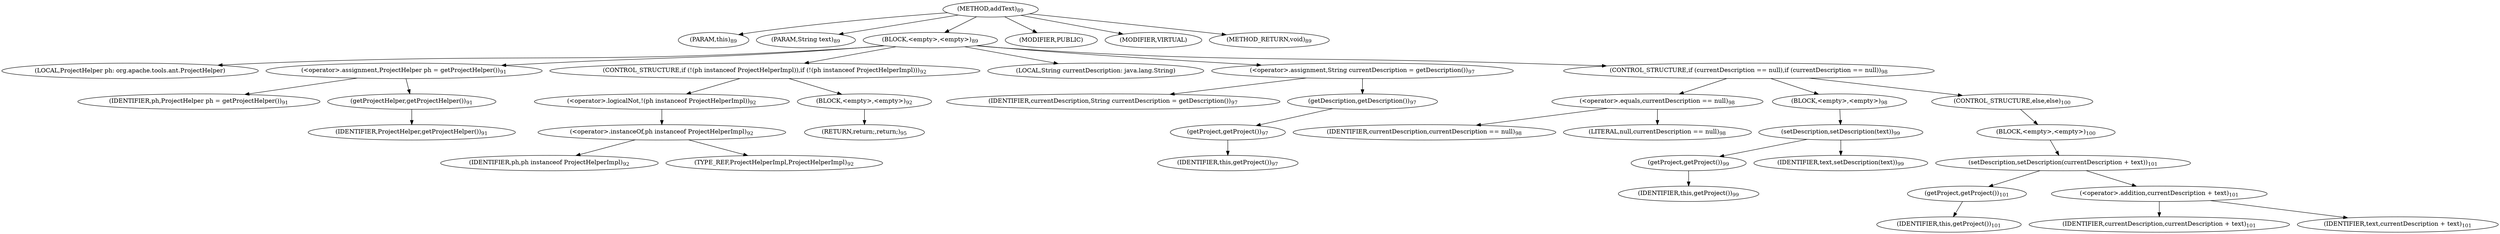 digraph "addText" {  
"15" [label = <(METHOD,addText)<SUB>89</SUB>> ]
"4" [label = <(PARAM,this)<SUB>89</SUB>> ]
"16" [label = <(PARAM,String text)<SUB>89</SUB>> ]
"17" [label = <(BLOCK,&lt;empty&gt;,&lt;empty&gt;)<SUB>89</SUB>> ]
"18" [label = <(LOCAL,ProjectHelper ph: org.apache.tools.ant.ProjectHelper)> ]
"19" [label = <(&lt;operator&gt;.assignment,ProjectHelper ph = getProjectHelper())<SUB>91</SUB>> ]
"20" [label = <(IDENTIFIER,ph,ProjectHelper ph = getProjectHelper())<SUB>91</SUB>> ]
"21" [label = <(getProjectHelper,getProjectHelper())<SUB>91</SUB>> ]
"22" [label = <(IDENTIFIER,ProjectHelper,getProjectHelper())<SUB>91</SUB>> ]
"23" [label = <(CONTROL_STRUCTURE,if (!(ph instanceof ProjectHelperImpl)),if (!(ph instanceof ProjectHelperImpl)))<SUB>92</SUB>> ]
"24" [label = <(&lt;operator&gt;.logicalNot,!(ph instanceof ProjectHelperImpl))<SUB>92</SUB>> ]
"25" [label = <(&lt;operator&gt;.instanceOf,ph instanceof ProjectHelperImpl)<SUB>92</SUB>> ]
"26" [label = <(IDENTIFIER,ph,ph instanceof ProjectHelperImpl)<SUB>92</SUB>> ]
"27" [label = <(TYPE_REF,ProjectHelperImpl,ProjectHelperImpl)<SUB>92</SUB>> ]
"28" [label = <(BLOCK,&lt;empty&gt;,&lt;empty&gt;)<SUB>92</SUB>> ]
"29" [label = <(RETURN,return;,return;)<SUB>95</SUB>> ]
"30" [label = <(LOCAL,String currentDescription: java.lang.String)> ]
"31" [label = <(&lt;operator&gt;.assignment,String currentDescription = getDescription())<SUB>97</SUB>> ]
"32" [label = <(IDENTIFIER,currentDescription,String currentDescription = getDescription())<SUB>97</SUB>> ]
"33" [label = <(getDescription,getDescription())<SUB>97</SUB>> ]
"34" [label = <(getProject,getProject())<SUB>97</SUB>> ]
"3" [label = <(IDENTIFIER,this,getProject())<SUB>97</SUB>> ]
"35" [label = <(CONTROL_STRUCTURE,if (currentDescription == null),if (currentDescription == null))<SUB>98</SUB>> ]
"36" [label = <(&lt;operator&gt;.equals,currentDescription == null)<SUB>98</SUB>> ]
"37" [label = <(IDENTIFIER,currentDescription,currentDescription == null)<SUB>98</SUB>> ]
"38" [label = <(LITERAL,null,currentDescription == null)<SUB>98</SUB>> ]
"39" [label = <(BLOCK,&lt;empty&gt;,&lt;empty&gt;)<SUB>98</SUB>> ]
"40" [label = <(setDescription,setDescription(text))<SUB>99</SUB>> ]
"41" [label = <(getProject,getProject())<SUB>99</SUB>> ]
"5" [label = <(IDENTIFIER,this,getProject())<SUB>99</SUB>> ]
"42" [label = <(IDENTIFIER,text,setDescription(text))<SUB>99</SUB>> ]
"43" [label = <(CONTROL_STRUCTURE,else,else)<SUB>100</SUB>> ]
"44" [label = <(BLOCK,&lt;empty&gt;,&lt;empty&gt;)<SUB>100</SUB>> ]
"45" [label = <(setDescription,setDescription(currentDescription + text))<SUB>101</SUB>> ]
"46" [label = <(getProject,getProject())<SUB>101</SUB>> ]
"6" [label = <(IDENTIFIER,this,getProject())<SUB>101</SUB>> ]
"47" [label = <(&lt;operator&gt;.addition,currentDescription + text)<SUB>101</SUB>> ]
"48" [label = <(IDENTIFIER,currentDescription,currentDescription + text)<SUB>101</SUB>> ]
"49" [label = <(IDENTIFIER,text,currentDescription + text)<SUB>101</SUB>> ]
"50" [label = <(MODIFIER,PUBLIC)> ]
"51" [label = <(MODIFIER,VIRTUAL)> ]
"52" [label = <(METHOD_RETURN,void)<SUB>89</SUB>> ]
  "15" -> "4" 
  "15" -> "16" 
  "15" -> "17" 
  "15" -> "50" 
  "15" -> "51" 
  "15" -> "52" 
  "17" -> "18" 
  "17" -> "19" 
  "17" -> "23" 
  "17" -> "30" 
  "17" -> "31" 
  "17" -> "35" 
  "19" -> "20" 
  "19" -> "21" 
  "21" -> "22" 
  "23" -> "24" 
  "23" -> "28" 
  "24" -> "25" 
  "25" -> "26" 
  "25" -> "27" 
  "28" -> "29" 
  "31" -> "32" 
  "31" -> "33" 
  "33" -> "34" 
  "34" -> "3" 
  "35" -> "36" 
  "35" -> "39" 
  "35" -> "43" 
  "36" -> "37" 
  "36" -> "38" 
  "39" -> "40" 
  "40" -> "41" 
  "40" -> "42" 
  "41" -> "5" 
  "43" -> "44" 
  "44" -> "45" 
  "45" -> "46" 
  "45" -> "47" 
  "46" -> "6" 
  "47" -> "48" 
  "47" -> "49" 
}
